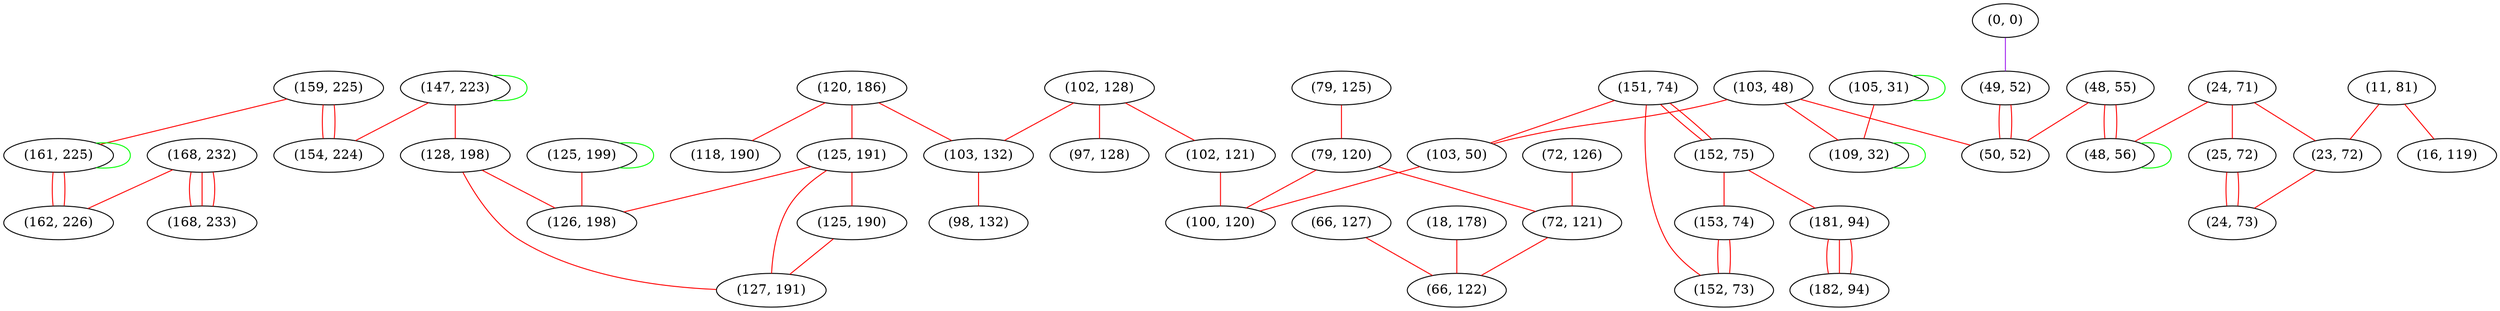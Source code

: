 graph "" {
"(159, 225)";
"(151, 74)";
"(120, 186)";
"(48, 55)";
"(168, 232)";
"(103, 48)";
"(152, 75)";
"(153, 74)";
"(147, 223)";
"(11, 81)";
"(24, 71)";
"(66, 127)";
"(125, 191)";
"(102, 128)";
"(181, 94)";
"(128, 198)";
"(79, 125)";
"(105, 31)";
"(97, 128)";
"(161, 225)";
"(109, 32)";
"(118, 190)";
"(152, 73)";
"(0, 0)";
"(79, 120)";
"(125, 190)";
"(162, 226)";
"(23, 72)";
"(49, 52)";
"(103, 132)";
"(103, 50)";
"(18, 178)";
"(25, 72)";
"(48, 56)";
"(98, 132)";
"(182, 94)";
"(24, 73)";
"(168, 233)";
"(125, 199)";
"(154, 224)";
"(16, 119)";
"(127, 191)";
"(72, 126)";
"(102, 121)";
"(72, 121)";
"(100, 120)";
"(126, 198)";
"(50, 52)";
"(66, 122)";
"(159, 225)" -- "(154, 224)"  [color=red, key=0, weight=1];
"(159, 225)" -- "(154, 224)"  [color=red, key=1, weight=1];
"(159, 225)" -- "(161, 225)"  [color=red, key=0, weight=1];
"(151, 74)" -- "(152, 73)"  [color=red, key=0, weight=1];
"(151, 74)" -- "(152, 75)"  [color=red, key=0, weight=1];
"(151, 74)" -- "(152, 75)"  [color=red, key=1, weight=1];
"(151, 74)" -- "(103, 50)"  [color=red, key=0, weight=1];
"(120, 186)" -- "(103, 132)"  [color=red, key=0, weight=1];
"(120, 186)" -- "(125, 191)"  [color=red, key=0, weight=1];
"(120, 186)" -- "(118, 190)"  [color=red, key=0, weight=1];
"(48, 55)" -- "(48, 56)"  [color=red, key=0, weight=1];
"(48, 55)" -- "(48, 56)"  [color=red, key=1, weight=1];
"(48, 55)" -- "(50, 52)"  [color=red, key=0, weight=1];
"(168, 232)" -- "(168, 233)"  [color=red, key=0, weight=1];
"(168, 232)" -- "(168, 233)"  [color=red, key=1, weight=1];
"(168, 232)" -- "(168, 233)"  [color=red, key=2, weight=1];
"(168, 232)" -- "(162, 226)"  [color=red, key=0, weight=1];
"(103, 48)" -- "(109, 32)"  [color=red, key=0, weight=1];
"(103, 48)" -- "(50, 52)"  [color=red, key=0, weight=1];
"(103, 48)" -- "(103, 50)"  [color=red, key=0, weight=1];
"(152, 75)" -- "(181, 94)"  [color=red, key=0, weight=1];
"(152, 75)" -- "(153, 74)"  [color=red, key=0, weight=1];
"(153, 74)" -- "(152, 73)"  [color=red, key=0, weight=1];
"(153, 74)" -- "(152, 73)"  [color=red, key=1, weight=1];
"(147, 223)" -- "(128, 198)"  [color=red, key=0, weight=1];
"(147, 223)" -- "(154, 224)"  [color=red, key=0, weight=1];
"(147, 223)" -- "(147, 223)"  [color=green, key=0, weight=2];
"(11, 81)" -- "(23, 72)"  [color=red, key=0, weight=1];
"(11, 81)" -- "(16, 119)"  [color=red, key=0, weight=1];
"(24, 71)" -- "(25, 72)"  [color=red, key=0, weight=1];
"(24, 71)" -- "(48, 56)"  [color=red, key=0, weight=1];
"(24, 71)" -- "(23, 72)"  [color=red, key=0, weight=1];
"(66, 127)" -- "(66, 122)"  [color=red, key=0, weight=1];
"(125, 191)" -- "(125, 190)"  [color=red, key=0, weight=1];
"(125, 191)" -- "(127, 191)"  [color=red, key=0, weight=1];
"(125, 191)" -- "(126, 198)"  [color=red, key=0, weight=1];
"(102, 128)" -- "(103, 132)"  [color=red, key=0, weight=1];
"(102, 128)" -- "(102, 121)"  [color=red, key=0, weight=1];
"(102, 128)" -- "(97, 128)"  [color=red, key=0, weight=1];
"(181, 94)" -- "(182, 94)"  [color=red, key=0, weight=1];
"(181, 94)" -- "(182, 94)"  [color=red, key=1, weight=1];
"(181, 94)" -- "(182, 94)"  [color=red, key=2, weight=1];
"(128, 198)" -- "(127, 191)"  [color=red, key=0, weight=1];
"(128, 198)" -- "(126, 198)"  [color=red, key=0, weight=1];
"(79, 125)" -- "(79, 120)"  [color=red, key=0, weight=1];
"(105, 31)" -- "(109, 32)"  [color=red, key=0, weight=1];
"(105, 31)" -- "(105, 31)"  [color=green, key=0, weight=2];
"(161, 225)" -- "(162, 226)"  [color=red, key=0, weight=1];
"(161, 225)" -- "(162, 226)"  [color=red, key=1, weight=1];
"(161, 225)" -- "(161, 225)"  [color=green, key=0, weight=2];
"(109, 32)" -- "(109, 32)"  [color=green, key=0, weight=2];
"(0, 0)" -- "(49, 52)"  [color=purple, key=0, weight=4];
"(79, 120)" -- "(72, 121)"  [color=red, key=0, weight=1];
"(79, 120)" -- "(100, 120)"  [color=red, key=0, weight=1];
"(125, 190)" -- "(127, 191)"  [color=red, key=0, weight=1];
"(23, 72)" -- "(24, 73)"  [color=red, key=0, weight=1];
"(49, 52)" -- "(50, 52)"  [color=red, key=0, weight=1];
"(49, 52)" -- "(50, 52)"  [color=red, key=1, weight=1];
"(103, 132)" -- "(98, 132)"  [color=red, key=0, weight=1];
"(103, 50)" -- "(100, 120)"  [color=red, key=0, weight=1];
"(18, 178)" -- "(66, 122)"  [color=red, key=0, weight=1];
"(25, 72)" -- "(24, 73)"  [color=red, key=0, weight=1];
"(25, 72)" -- "(24, 73)"  [color=red, key=1, weight=1];
"(48, 56)" -- "(48, 56)"  [color=green, key=0, weight=2];
"(125, 199)" -- "(125, 199)"  [color=green, key=0, weight=2];
"(125, 199)" -- "(126, 198)"  [color=red, key=0, weight=1];
"(72, 126)" -- "(72, 121)"  [color=red, key=0, weight=1];
"(102, 121)" -- "(100, 120)"  [color=red, key=0, weight=1];
"(72, 121)" -- "(66, 122)"  [color=red, key=0, weight=1];
}
